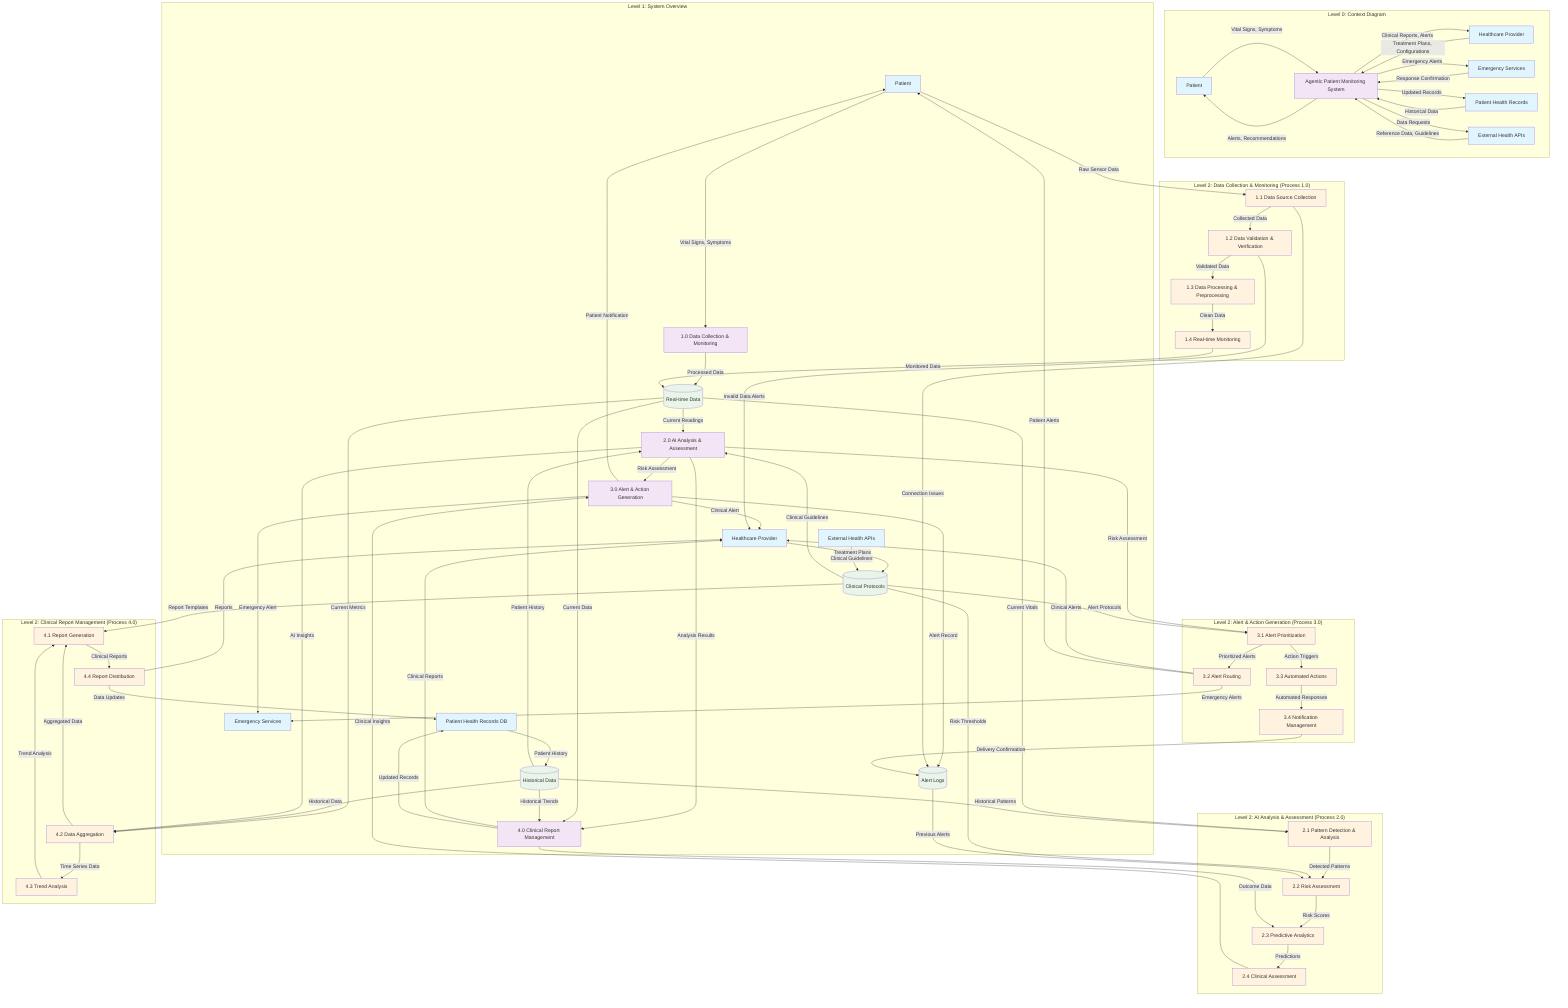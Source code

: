 graph TD
    %% Level 0 - Context Diagram
    subgraph "Level 0: Context Diagram"
        P[Patient] --> |Vital Signs, Symptoms| APMS[Agentic Patient Monitoring System]
        APMS --> |Alerts, Recommendations| P
        
        HC[Healthcare Provider] --> |Treatment Plans, Configurations| APMS
        APMS --> |Clinical Reports, Alerts| HC
        
        EM[Emergency Services] --> |Response Confirmation| APMS
        APMS --> |Emergency Alerts| EM
        
        PHR[Patient Health Records] --> |Historical Data| APMS
        APMS --> |Updated Records| PHR
        
        EXT[External Health APIs] --> |Reference Data, Guidelines| APMS
        APMS --> |Data Requests| EXT
    end

    %% Level 1 - System Overview
    subgraph "Level 1: System Overview"
        %% External Entities
        PAT[Patient]
        HCP[Healthcare Provider]
        EMRG[Emergency Services]
        PHRDB[Patient Health Records DB]
        EXTAPI[External Health APIs]
        
        %% Main Processes
        DMC[1.0 Data Collection & Monitoring]
        AIA[2.0 AI Analysis & Assessment]
        AAG[3.0 Alert & Action Generation]
        CRM[4.0 Clinical Report Management]
        
        %% Data Stores
        RD[(Real-time Data)]
        HD[(Historical Data)]
        CP[(Clinical Protocols)]
        AL[(Alert Logs)]
        
        %% Data Flows
        PAT --> |Vital Signs, Symptoms| DMC
        DMC --> |Processed Data| RD
        RD --> |Current Readings| AIA
        HD --> |Patient History| AIA
        CP --> |Clinical Guidelines| AIA
        
        AIA --> |Risk Assessment| AAG
        AAG --> |Emergency Alert| EMRG
        AAG --> |Clinical Alert| HCP
        AAG --> |Patient Notification| PAT
        AAG --> |Alert Record| AL
        
        AIA --> |Analysis Results| CRM
        RD --> |Current Data| CRM
        HD --> |Historical Trends| CRM
        CRM --> |Clinical Reports| HCP
        CRM --> |Updated Records| PHRDB
        
        HCP --> |Treatment Plans| CP
        PHRDB --> |Patient History| HD
        EXTAPI --> |Clinical Guidelines| CP
    end

    %% Level 2 - Detailed Process Breakdown
    subgraph "Level 2: Data Collection & Monitoring (Process 1.0)"
        %% Sub-processes
        DSC[1.1 Data Source Collection]
        DVV[1.2 Data Validation & Verification]
        DPP[1.3 Data Processing & Preprocessing]
        RTM[1.4 Real-time Monitoring]
        
        %% Data Flows within Process 1.0
        PAT --> |Raw Sensor Data| DSC
        DSC --> |Collected Data| DVV
        DVV --> |Validated Data| DPP
        DPP --> |Clean Data| RTM
        RTM --> |Monitored Data| RD
        
        %% Error handling
        DVV --> |Invalid Data Alerts| HCP
        DSC --> |Connection Issues| AL
    end

    subgraph "Level 2: AI Analysis & Assessment (Process 2.0)"
        %% Sub-processes
        PDA[2.1 Pattern Detection & Analysis]
        RA[2.2 Risk Assessment]
        PA[2.3 Predictive Analytics]
        CA[2.4 Clinical Assessment]
        
        %% Data Flows within Process 2.0
        RD --> |Current Vitals| PDA
        HD --> |Historical Patterns| PDA
        PDA --> |Detected Patterns| RA
        CP --> |Risk Thresholds| RA
        RA --> |Risk Scores| PA
        PA --> |Predictions| CA
        CA --> |Clinical Insights| AAG
        
        %% Feedback loops
        AL --> |Previous Alerts| RA
        CRM --> |Outcome Data| PA
    end

    subgraph "Level 2: Alert & Action Generation (Process 3.0)"
        %% Sub-processes
        AP[3.1 Alert Prioritization]
        AR[3.2 Alert Routing]
        AA[3.3 Automated Actions]
        NM[3.4 Notification Management]
        
        %% Data Flows within Process 3.0
        AIA --> |Risk Assessment| AP
        CP --> |Alert Protocols| AP
        AP --> |Prioritized Alerts| AR
        AR --> |Emergency Alerts| EMRG
        AR --> |Clinical Alerts| HCP
        AR --> |Patient Alerts| PAT
        AP --> |Action Triggers| AA
        AA --> |Automated Responses| NM
        NM --> |Delivery Confirmation| AL
    end

    subgraph "Level 2: Clinical Report Management (Process 4.0)"
        %% Sub-processes
        RG[4.1 Report Generation]
        DA[4.2 Data Aggregation]
        TA[4.3 Trend Analysis]
        RD_OUT[4.4 Report Distribution]
        
        %% Data Flows within Process 4.0
        RD --> |Current Metrics| DA
        HD --> |Historical Data| DA
        AIA --> |AI Insights| DA
        DA --> |Aggregated Data| RG
        DA --> |Time Series Data| TA
        TA --> |Trend Analysis| RG
        CP --> |Report Templates| RG
        RG --> |Clinical Reports| RD_OUT
        RD_OUT --> |Reports| HCP
        RD_OUT --> |Data Updates| PHRDB
    end

    %% Styling
    classDef externalEntity fill:#e1f5fe
    classDef process fill:#f3e5f5
    classDef dataStore fill:#e8f5e8
    classDef subprocess fill:#fff3e0
    
    class PAT,HCP,EMRG,PHRDB,EXTAPI,P,HC,EM,PHR,EXT externalEntity
    class DMC,AIA,AAG,CRM,APMS process
    class RD,HD,CP,AL dataStore
    class DSC,DVV,DPP,RTM,PDA,RA,PA,CA,AP,AR,AA,NM,RG,DA,TA,RD_OUT subprocess
